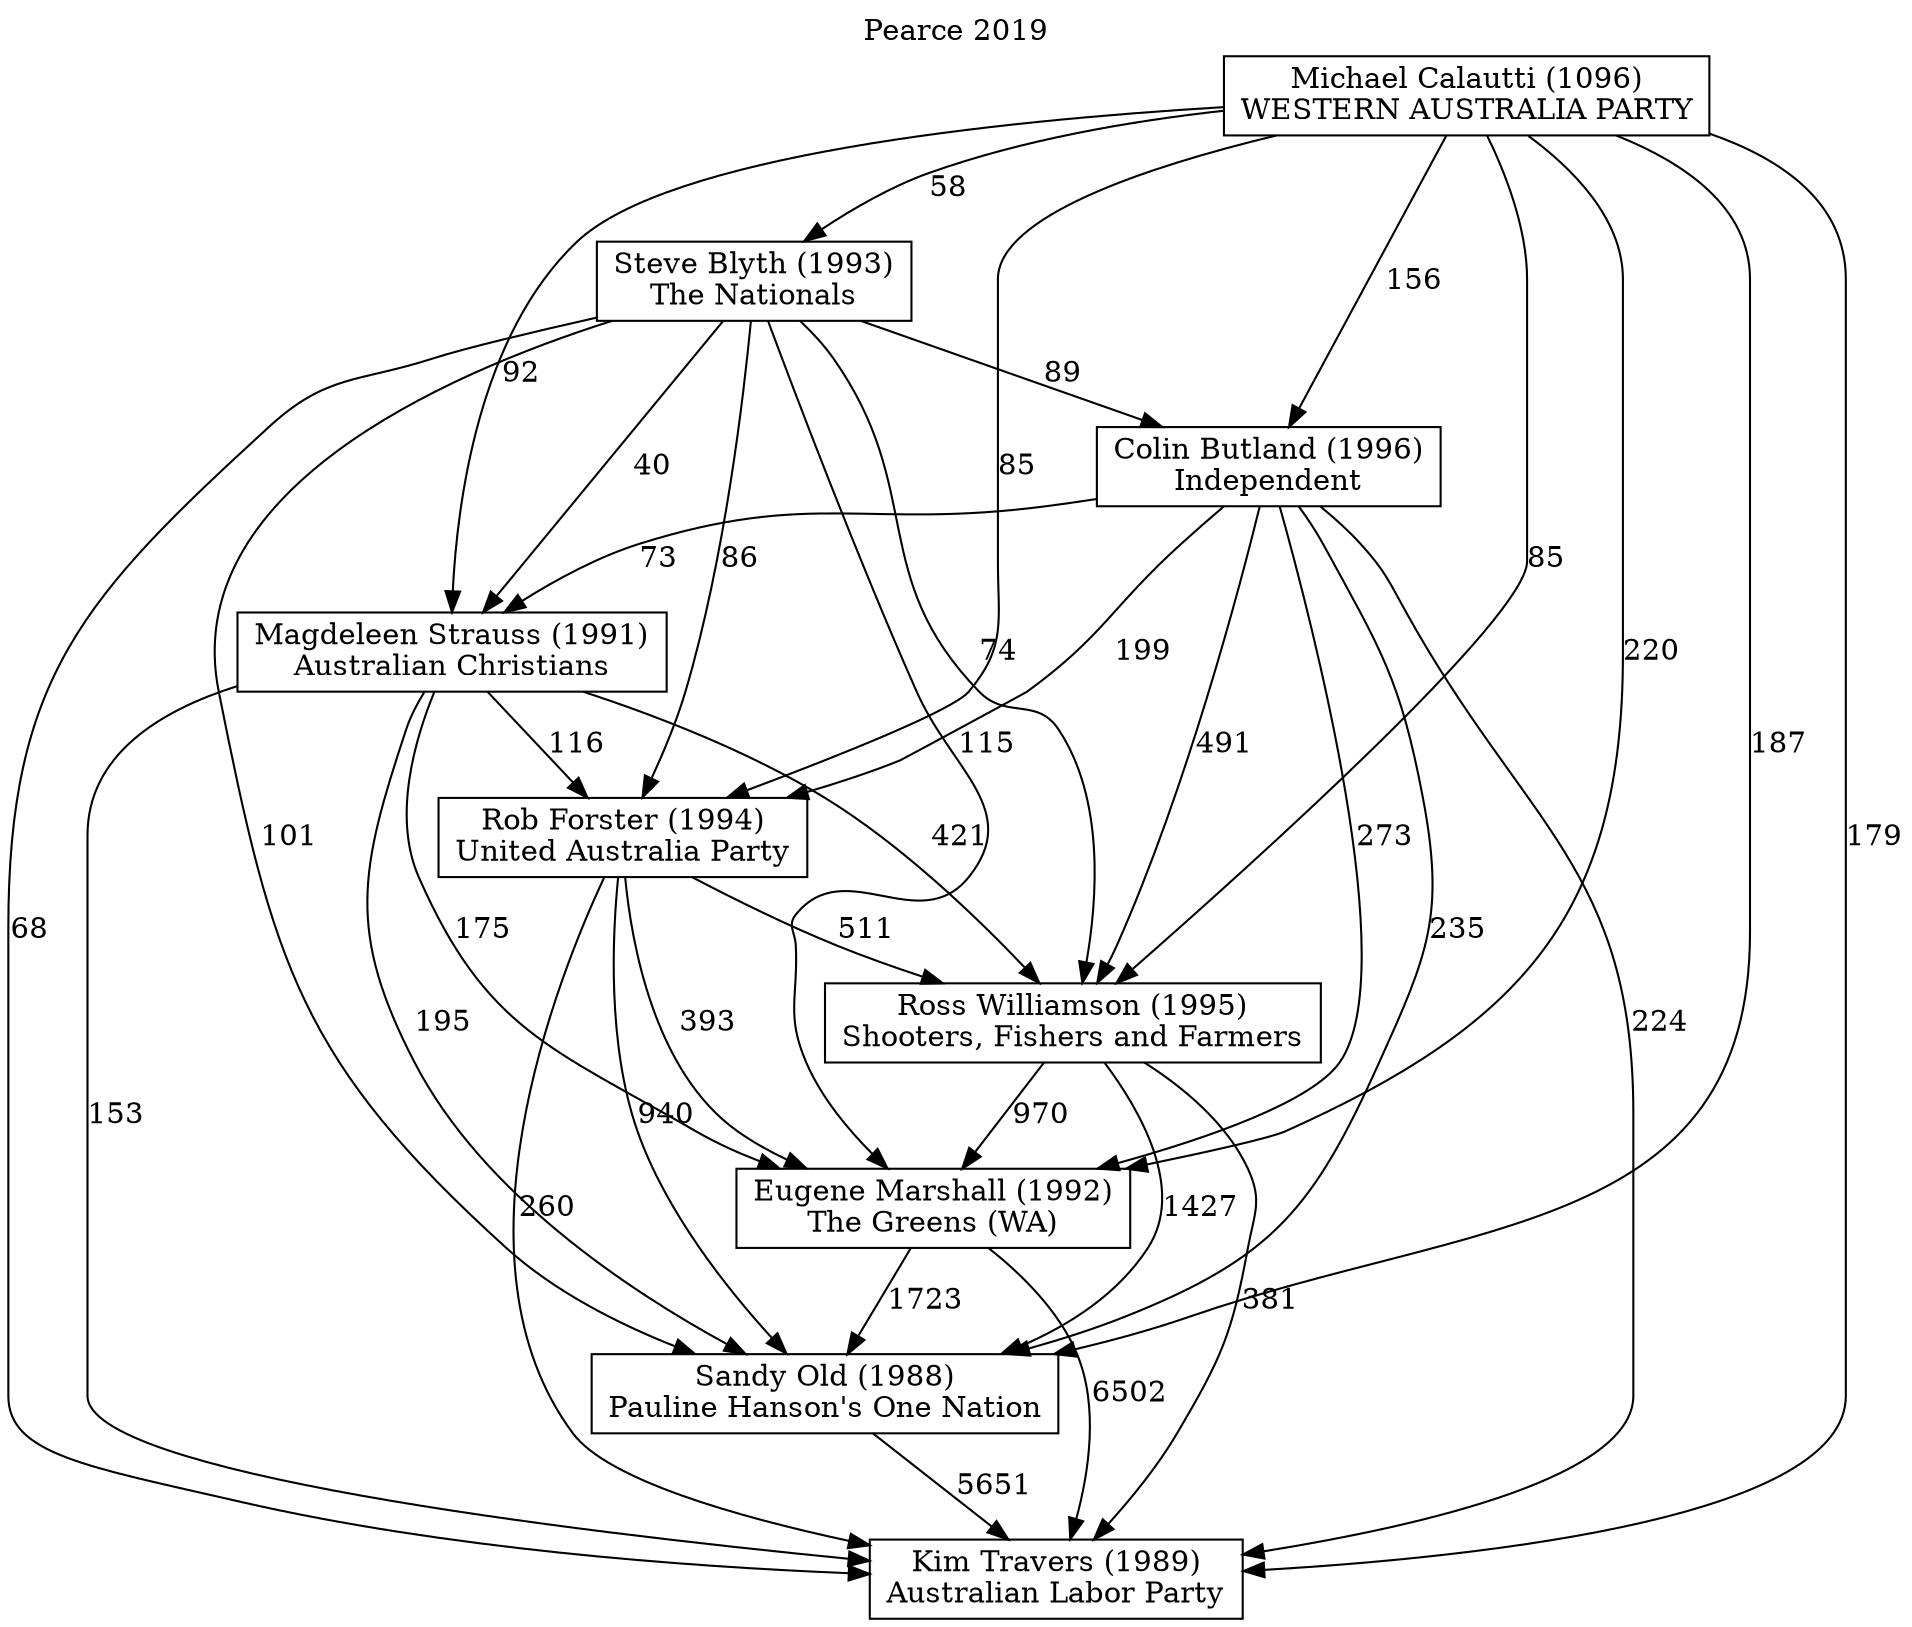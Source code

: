// House preference flow
digraph "Kim Travers (1989)_Pearce_2019" {
	graph [label="Pearce 2019" labelloc=t mclimit=10]
	node [shape=box]
	"Kim Travers (1989)" [label="Kim Travers (1989)
Australian Labor Party"]
	"Sandy Old (1988)" [label="Sandy Old (1988)
Pauline Hanson's One Nation"]
	"Eugene Marshall (1992)" [label="Eugene Marshall (1992)
The Greens (WA)"]
	"Ross Williamson (1995)" [label="Ross Williamson (1995)
Shooters, Fishers and Farmers"]
	"Rob Forster (1994)" [label="Rob Forster (1994)
United Australia Party"]
	"Magdeleen Strauss (1991)" [label="Magdeleen Strauss (1991)
Australian Christians"]
	"Colin Butland (1996)" [label="Colin Butland (1996)
Independent"]
	"Steve Blyth (1993)" [label="Steve Blyth (1993)
The Nationals"]
	"Michael Calautti (1096)" [label="Michael Calautti (1096)
WESTERN AUSTRALIA PARTY"]
	"Sandy Old (1988)" -> "Kim Travers (1989)" [label=5651]
	"Eugene Marshall (1992)" -> "Sandy Old (1988)" [label=1723]
	"Ross Williamson (1995)" -> "Eugene Marshall (1992)" [label=970]
	"Rob Forster (1994)" -> "Ross Williamson (1995)" [label=511]
	"Magdeleen Strauss (1991)" -> "Rob Forster (1994)" [label=116]
	"Colin Butland (1996)" -> "Magdeleen Strauss (1991)" [label=73]
	"Steve Blyth (1993)" -> "Colin Butland (1996)" [label=89]
	"Michael Calautti (1096)" -> "Steve Blyth (1993)" [label=58]
	"Eugene Marshall (1992)" -> "Kim Travers (1989)" [label=6502]
	"Ross Williamson (1995)" -> "Kim Travers (1989)" [label=381]
	"Rob Forster (1994)" -> "Kim Travers (1989)" [label=260]
	"Magdeleen Strauss (1991)" -> "Kim Travers (1989)" [label=153]
	"Colin Butland (1996)" -> "Kim Travers (1989)" [label=224]
	"Steve Blyth (1993)" -> "Kim Travers (1989)" [label=68]
	"Michael Calautti (1096)" -> "Kim Travers (1989)" [label=179]
	"Michael Calautti (1096)" -> "Colin Butland (1996)" [label=156]
	"Steve Blyth (1993)" -> "Magdeleen Strauss (1991)" [label=40]
	"Michael Calautti (1096)" -> "Magdeleen Strauss (1991)" [label=92]
	"Colin Butland (1996)" -> "Rob Forster (1994)" [label=199]
	"Steve Blyth (1993)" -> "Rob Forster (1994)" [label=86]
	"Michael Calautti (1096)" -> "Rob Forster (1994)" [label=85]
	"Magdeleen Strauss (1991)" -> "Ross Williamson (1995)" [label=421]
	"Colin Butland (1996)" -> "Ross Williamson (1995)" [label=491]
	"Steve Blyth (1993)" -> "Ross Williamson (1995)" [label=74]
	"Michael Calautti (1096)" -> "Ross Williamson (1995)" [label=85]
	"Rob Forster (1994)" -> "Eugene Marshall (1992)" [label=393]
	"Magdeleen Strauss (1991)" -> "Eugene Marshall (1992)" [label=175]
	"Colin Butland (1996)" -> "Eugene Marshall (1992)" [label=273]
	"Steve Blyth (1993)" -> "Eugene Marshall (1992)" [label=115]
	"Michael Calautti (1096)" -> "Eugene Marshall (1992)" [label=220]
	"Ross Williamson (1995)" -> "Sandy Old (1988)" [label=1427]
	"Rob Forster (1994)" -> "Sandy Old (1988)" [label=940]
	"Magdeleen Strauss (1991)" -> "Sandy Old (1988)" [label=195]
	"Colin Butland (1996)" -> "Sandy Old (1988)" [label=235]
	"Steve Blyth (1993)" -> "Sandy Old (1988)" [label=101]
	"Michael Calautti (1096)" -> "Sandy Old (1988)" [label=187]
}
